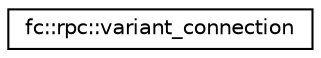 digraph "Graphical Class Hierarchy"
{
  edge [fontname="Helvetica",fontsize="10",labelfontname="Helvetica",labelfontsize="10"];
  node [fontname="Helvetica",fontsize="10",shape=record];
  rankdir="LR";
  Node0 [label="fc::rpc::variant_connection",height=0.2,width=0.4,color="black", fillcolor="white", style="filled",URL="$classfc_1_1rpc_1_1variant__connection.html",tooltip="Implements JSON-RPC 2.0 over a set of io streams. "];
}
